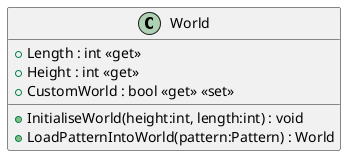 @startuml
class World {
    + Length : int <<get>>
    + Height : int <<get>>
    + CustomWorld : bool <<get>> <<set>>
    + InitialiseWorld(height:int, length:int) : void
    + LoadPatternIntoWorld(pattern:Pattern) : World
}
@enduml
